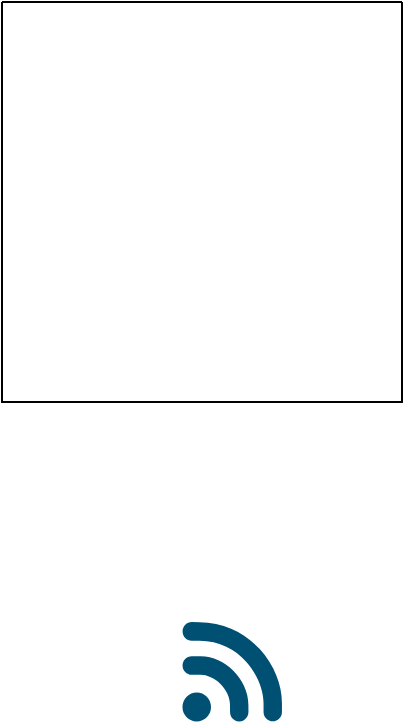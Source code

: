 <mxfile version="24.2.5" type="device">
  <diagram name="Página-1" id="UMBhfZdhM2WIyUonaC6K">
    <mxGraphModel dx="1100" dy="894" grid="1" gridSize="10" guides="1" tooltips="1" connect="1" arrows="1" fold="1" page="1" pageScale="1" pageWidth="827" pageHeight="1169" math="0" shadow="0">
      <root>
        <mxCell id="0" />
        <mxCell id="1" parent="0" />
        <mxCell id="JToZfJERb0RtRA_SCI_2-1" value="" style="swimlane;startSize=0;" parent="1" vertex="1">
          <mxGeometry x="40" y="170" width="200" height="200" as="geometry" />
        </mxCell>
        <mxCell id="sUMkyv6crgrHNItBeaA--1" value="" style="points=[[0.005,0.09,0],[0.08,0,0],[0.76,0.25,0],[1,0.92,0],[0.91,0.995,0],[0.57,0.995,0],[0.045,0.955,0],[0.005,0.43,0]];verticalLabelPosition=bottom;sketch=0;html=1;verticalAlign=top;aspect=fixed;align=center;pointerEvents=1;shape=mxgraph.cisco19.3g_4g_indicator;fillColor=#005073;strokeColor=none;" vertex="1" parent="1">
          <mxGeometry x="130" y="480" width="50" height="50" as="geometry" />
        </mxCell>
      </root>
    </mxGraphModel>
  </diagram>
</mxfile>
